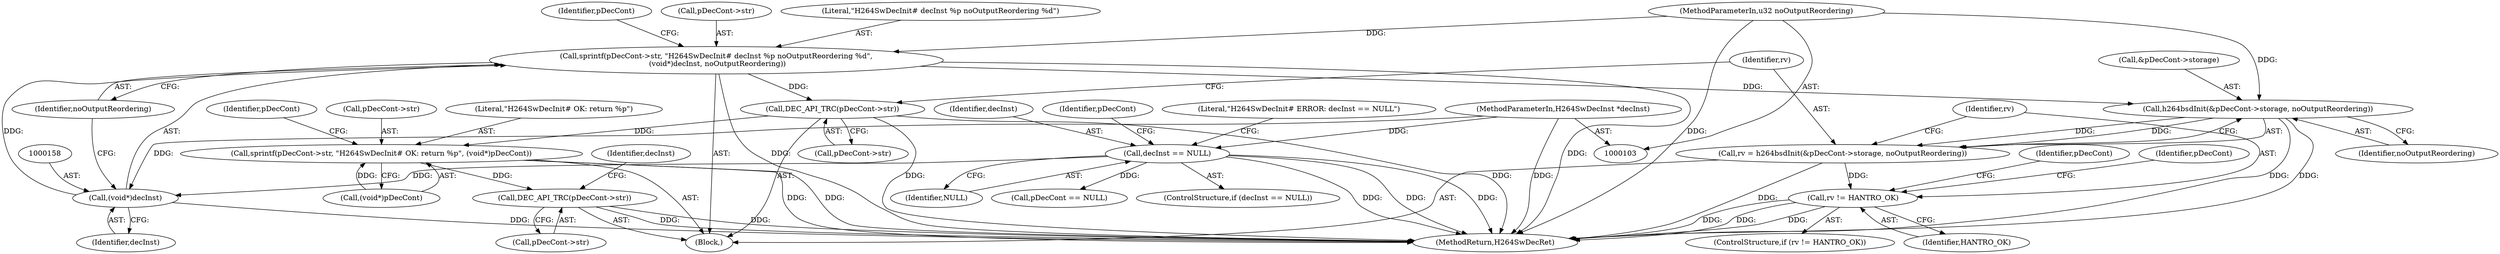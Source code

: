 digraph "0_Android_2b6f22dc64d456471a1dc6df09d515771d1427c8_2@API" {
"1000152" [label="(Call,sprintf(pDecCont->str, \"H264SwDecInit# decInst %p noOutputReordering %d\",\n (void*)decInst, noOutputReordering))"];
"1000157" [label="(Call,(void*)decInst)"];
"1000128" [label="(Call,decInst == NULL)"];
"1000104" [label="(MethodParameterIn,H264SwDecInst *decInst)"];
"1000105" [label="(MethodParameterIn,u32 noOutputReordering)"];
"1000161" [label="(Call,DEC_API_TRC(pDecCont->str))"];
"1000192" [label="(Call,sprintf(pDecCont->str, \"H264SwDecInit# OK: return %p\", (void*)pDecCont))"];
"1000200" [label="(Call,DEC_API_TRC(pDecCont->str))"];
"1000167" [label="(Call,h264bsdInit(&pDecCont->storage, noOutputReordering))"];
"1000165" [label="(Call,rv = h264bsdInit(&pDecCont->storage, noOutputReordering))"];
"1000174" [label="(Call,rv != HANTRO_OK)"];
"1000168" [label="(Call,&pDecCont->storage)"];
"1000128" [label="(Call,decInst == NULL)"];
"1000201" [label="(Call,pDecCont->str)"];
"1000193" [label="(Call,pDecCont->str)"];
"1000175" [label="(Identifier,rv)"];
"1000176" [label="(Identifier,HANTRO_OK)"];
"1000163" [label="(Identifier,pDecCont)"];
"1000196" [label="(Literal,\"H264SwDecInit# OK: return %p\")"];
"1000179" [label="(Identifier,pDecCont)"];
"1000174" [label="(Call,rv != HANTRO_OK)"];
"1000166" [label="(Identifier,rv)"];
"1000206" [label="(Identifier,decInst)"];
"1000152" [label="(Call,sprintf(pDecCont->str, \"H264SwDecInit# decInst %p noOutputReordering %d\",\n (void*)decInst, noOutputReordering))"];
"1000159" [label="(Identifier,decInst)"];
"1000192" [label="(Call,sprintf(pDecCont->str, \"H264SwDecInit# OK: return %p\", (void*)pDecCont))"];
"1000202" [label="(Identifier,pDecCont)"];
"1000162" [label="(Call,pDecCont->str)"];
"1000200" [label="(Call,DEC_API_TRC(pDecCont->str))"];
"1000161" [label="(Call,DEC_API_TRC(pDecCont->str))"];
"1000104" [label="(MethodParameterIn,H264SwDecInst *decInst)"];
"1000153" [label="(Call,pDecCont->str)"];
"1000144" [label="(Call,pDecCont == NULL)"];
"1000160" [label="(Identifier,noOutputReordering)"];
"1000137" [label="(Identifier,pDecCont)"];
"1000173" [label="(ControlStructure,if (rv != HANTRO_OK))"];
"1000127" [label="(ControlStructure,if (decInst == NULL))"];
"1000212" [label="(MethodReturn,H264SwDecRet)"];
"1000165" [label="(Call,rv = h264bsdInit(&pDecCont->storage, noOutputReordering))"];
"1000156" [label="(Literal,\"H264SwDecInit# decInst %p noOutputReordering %d\")"];
"1000106" [label="(Block,)"];
"1000105" [label="(MethodParameterIn,u32 noOutputReordering)"];
"1000133" [label="(Literal,\"H264SwDecInit# ERROR: decInst == NULL\")"];
"1000184" [label="(Identifier,pDecCont)"];
"1000130" [label="(Identifier,NULL)"];
"1000129" [label="(Identifier,decInst)"];
"1000167" [label="(Call,h264bsdInit(&pDecCont->storage, noOutputReordering))"];
"1000157" [label="(Call,(void*)decInst)"];
"1000197" [label="(Call,(void*)pDecCont)"];
"1000172" [label="(Identifier,noOutputReordering)"];
"1000152" -> "1000106"  [label="AST: "];
"1000152" -> "1000160"  [label="CFG: "];
"1000153" -> "1000152"  [label="AST: "];
"1000156" -> "1000152"  [label="AST: "];
"1000157" -> "1000152"  [label="AST: "];
"1000160" -> "1000152"  [label="AST: "];
"1000163" -> "1000152"  [label="CFG: "];
"1000152" -> "1000212"  [label="DDG: "];
"1000152" -> "1000212"  [label="DDG: "];
"1000157" -> "1000152"  [label="DDG: "];
"1000105" -> "1000152"  [label="DDG: "];
"1000152" -> "1000161"  [label="DDG: "];
"1000152" -> "1000167"  [label="DDG: "];
"1000157" -> "1000159"  [label="CFG: "];
"1000158" -> "1000157"  [label="AST: "];
"1000159" -> "1000157"  [label="AST: "];
"1000160" -> "1000157"  [label="CFG: "];
"1000157" -> "1000212"  [label="DDG: "];
"1000128" -> "1000157"  [label="DDG: "];
"1000104" -> "1000157"  [label="DDG: "];
"1000128" -> "1000127"  [label="AST: "];
"1000128" -> "1000130"  [label="CFG: "];
"1000129" -> "1000128"  [label="AST: "];
"1000130" -> "1000128"  [label="AST: "];
"1000133" -> "1000128"  [label="CFG: "];
"1000137" -> "1000128"  [label="CFG: "];
"1000128" -> "1000212"  [label="DDG: "];
"1000128" -> "1000212"  [label="DDG: "];
"1000128" -> "1000212"  [label="DDG: "];
"1000104" -> "1000128"  [label="DDG: "];
"1000128" -> "1000144"  [label="DDG: "];
"1000104" -> "1000103"  [label="AST: "];
"1000104" -> "1000212"  [label="DDG: "];
"1000105" -> "1000103"  [label="AST: "];
"1000105" -> "1000212"  [label="DDG: "];
"1000105" -> "1000167"  [label="DDG: "];
"1000161" -> "1000106"  [label="AST: "];
"1000161" -> "1000162"  [label="CFG: "];
"1000162" -> "1000161"  [label="AST: "];
"1000166" -> "1000161"  [label="CFG: "];
"1000161" -> "1000212"  [label="DDG: "];
"1000161" -> "1000212"  [label="DDG: "];
"1000161" -> "1000192"  [label="DDG: "];
"1000192" -> "1000106"  [label="AST: "];
"1000192" -> "1000197"  [label="CFG: "];
"1000193" -> "1000192"  [label="AST: "];
"1000196" -> "1000192"  [label="AST: "];
"1000197" -> "1000192"  [label="AST: "];
"1000202" -> "1000192"  [label="CFG: "];
"1000192" -> "1000212"  [label="DDG: "];
"1000192" -> "1000212"  [label="DDG: "];
"1000197" -> "1000192"  [label="DDG: "];
"1000192" -> "1000200"  [label="DDG: "];
"1000200" -> "1000106"  [label="AST: "];
"1000200" -> "1000201"  [label="CFG: "];
"1000201" -> "1000200"  [label="AST: "];
"1000206" -> "1000200"  [label="CFG: "];
"1000200" -> "1000212"  [label="DDG: "];
"1000200" -> "1000212"  [label="DDG: "];
"1000167" -> "1000165"  [label="AST: "];
"1000167" -> "1000172"  [label="CFG: "];
"1000168" -> "1000167"  [label="AST: "];
"1000172" -> "1000167"  [label="AST: "];
"1000165" -> "1000167"  [label="CFG: "];
"1000167" -> "1000212"  [label="DDG: "];
"1000167" -> "1000212"  [label="DDG: "];
"1000167" -> "1000165"  [label="DDG: "];
"1000167" -> "1000165"  [label="DDG: "];
"1000165" -> "1000106"  [label="AST: "];
"1000166" -> "1000165"  [label="AST: "];
"1000175" -> "1000165"  [label="CFG: "];
"1000165" -> "1000212"  [label="DDG: "];
"1000165" -> "1000174"  [label="DDG: "];
"1000174" -> "1000173"  [label="AST: "];
"1000174" -> "1000176"  [label="CFG: "];
"1000175" -> "1000174"  [label="AST: "];
"1000176" -> "1000174"  [label="AST: "];
"1000179" -> "1000174"  [label="CFG: "];
"1000184" -> "1000174"  [label="CFG: "];
"1000174" -> "1000212"  [label="DDG: "];
"1000174" -> "1000212"  [label="DDG: "];
"1000174" -> "1000212"  [label="DDG: "];
}

